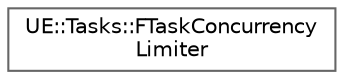 digraph "Graphical Class Hierarchy"
{
 // INTERACTIVE_SVG=YES
 // LATEX_PDF_SIZE
  bgcolor="transparent";
  edge [fontname=Helvetica,fontsize=10,labelfontname=Helvetica,labelfontsize=10];
  node [fontname=Helvetica,fontsize=10,shape=box,height=0.2,width=0.4];
  rankdir="LR";
  Node0 [id="Node000000",label="UE::Tasks::FTaskConcurrency\lLimiter",height=0.2,width=0.4,color="grey40", fillcolor="white", style="filled",URL="$d8/d30/classUE_1_1Tasks_1_1FTaskConcurrencyLimiter.html",tooltip="A lightweight construct that limits the concurrency of tasks pushed into it."];
}
